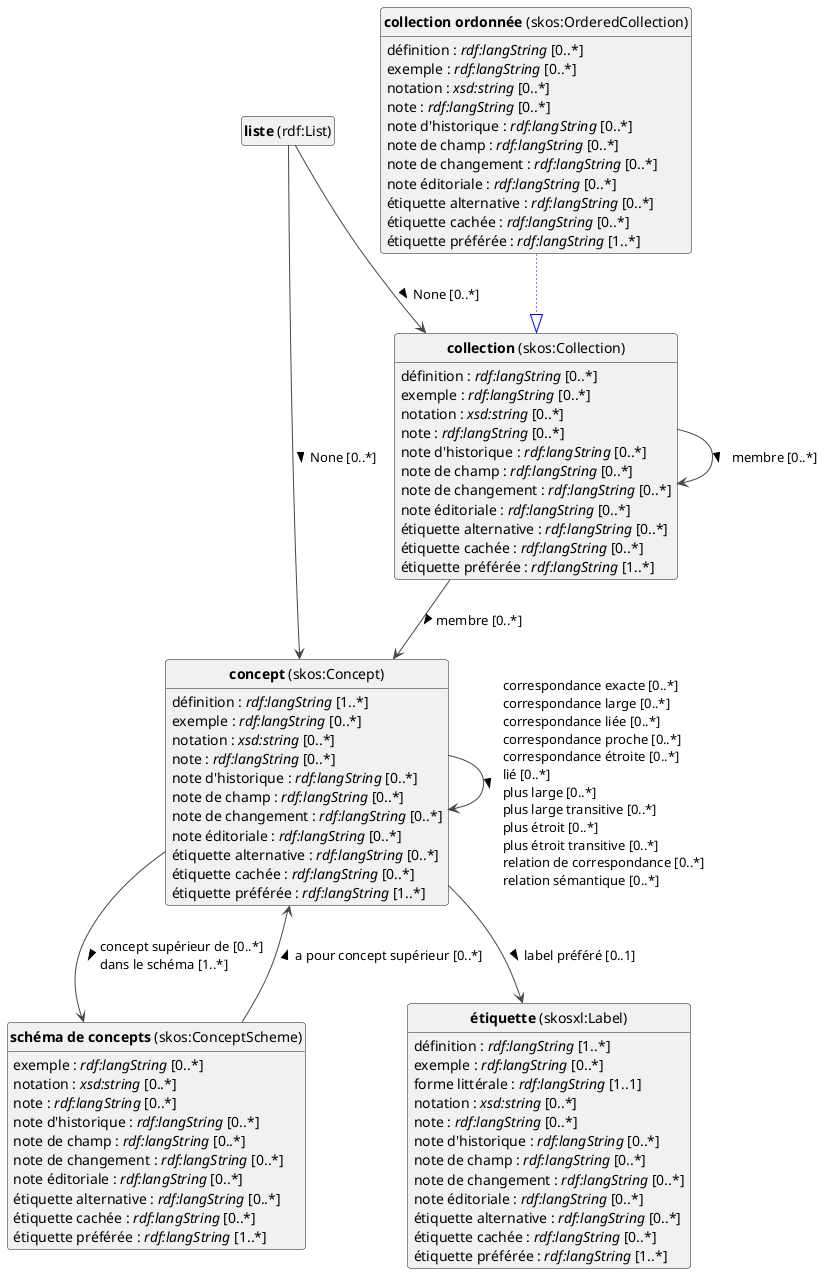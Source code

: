 @startuml
!theme vibrant
skinparam classFontSize 14
!define LIGHTORANGE
skinparam componentStyle uml2
skinparam wrapMessageWidth 1000
skinparam wrapWidth 1000
' skinparam ArrowColor #Maroon
' Remove shadows
skinparam shadowing false
'skinparam linetype polyline
skinparam ArrowMessageAlignment left
top to bottom direction


class "<b>collection</b> (skos:Collection)" as skos_Collection [[#skos%3ACollection]]
class "<b>collection ordonnée</b> (skos:OrderedCollection)" as skos_OrderedCollection [[#skos%3AOrderedCollection]]
class "<b>collection</b> (skos:Collection)" as skos_Collection [[#skos%3ACollection]]
class "<b>concept</b> (skos:Concept)" as skos_Concept [[#skos%3AConcept]]
class "<b>liste</b> (rdf:List)" as rdf_List [[#rdf%3AList]]
class "<b>schéma de concepts</b> (skos:ConceptScheme)" as skos_ConceptScheme [[#skos%3AConceptScheme]]
class "<b>étiquette</b> (skosxl:Label)" as skosxl_Label [[#skosxl%3ALabel]]


skos_Collection : définition : <i>rdf:langString</i> [0..*]
skos_Collection : exemple : <i>rdf:langString</i> [0..*]
skos_Collection : notation : <i>xsd:string</i> [0..*]
skos_Collection : note : <i>rdf:langString</i> [0..*]
skos_Collection : note d'historique : <i>rdf:langString</i> [0..*]
skos_Collection : note de champ : <i>rdf:langString</i> [0..*]
skos_Collection : note de changement : <i>rdf:langString</i> [0..*]
skos_Collection : note éditoriale : <i>rdf:langString</i> [0..*]
skos_Collection : étiquette alternative : <i>rdf:langString</i> [0..*]
skos_Collection : étiquette cachée : <i>rdf:langString</i> [0..*]
skos_Collection : étiquette préférée : <i>rdf:langString</i> [1..*]

skos_Collection --> skos_Collection :membre [0..*]  > 
skos_Collection --> skos_Concept :membre [0..*]  > 


skos_OrderedCollection --|> skos_Collection #blue;line.dotted;text:blue

skos_OrderedCollection : définition : <i>rdf:langString</i> [0..*]
skos_OrderedCollection : exemple : <i>rdf:langString</i> [0..*]
skos_OrderedCollection : notation : <i>xsd:string</i> [0..*]
skos_OrderedCollection : note : <i>rdf:langString</i> [0..*]
skos_OrderedCollection : note d'historique : <i>rdf:langString</i> [0..*]
skos_OrderedCollection : note de champ : <i>rdf:langString</i> [0..*]
skos_OrderedCollection : note de changement : <i>rdf:langString</i> [0..*]
skos_OrderedCollection : note éditoriale : <i>rdf:langString</i> [0..*]
skos_OrderedCollection : étiquette alternative : <i>rdf:langString</i> [0..*]
skos_OrderedCollection : étiquette cachée : <i>rdf:langString</i> [0..*]
skos_OrderedCollection : étiquette préférée : <i>rdf:langString</i> [1..*]




skos_Concept : définition : <i>rdf:langString</i> [1..*]
skos_Concept : exemple : <i>rdf:langString</i> [0..*]
skos_Concept : notation : <i>xsd:string</i> [0..*]
skos_Concept : note : <i>rdf:langString</i> [0..*]
skos_Concept : note d'historique : <i>rdf:langString</i> [0..*]
skos_Concept : note de champ : <i>rdf:langString</i> [0..*]
skos_Concept : note de changement : <i>rdf:langString</i> [0..*]
skos_Concept : note éditoriale : <i>rdf:langString</i> [0..*]
skos_Concept : étiquette alternative : <i>rdf:langString</i> [0..*]
skos_Concept : étiquette cachée : <i>rdf:langString</i> [0..*]
skos_Concept : étiquette préférée : <i>rdf:langString</i> [1..*]

skos_Concept --> skos_Concept :correspondance exacte [0..*]  \lcorrespondance large [0..*]  \lcorrespondance liée [0..*]  \lcorrespondance proche [0..*]  \lcorrespondance étroite [0..*]  \llié [0..*]  \lplus large [0..*]  \lplus large transitive [0..*]  \lplus étroit [0..*]  \lplus étroit transitive [0..*]  \lrelation de correspondance [0..*]  \lrelation sémantique [0..*]  > 
skos_Concept --> skos_ConceptScheme :concept supérieur de [0..*]  \ldans le schéma [1..*]  > 
skos_Concept --> skosxl_Label :label préféré [0..1]  > 



rdf_List --> skos_Collection :None [0..*]  > 
rdf_List --> skos_Concept :None [0..*]  > 


skos_ConceptScheme : exemple : <i>rdf:langString</i> [0..*]
skos_ConceptScheme : notation : <i>xsd:string</i> [0..*]
skos_ConceptScheme : note : <i>rdf:langString</i> [0..*]
skos_ConceptScheme : note d'historique : <i>rdf:langString</i> [0..*]
skos_ConceptScheme : note de champ : <i>rdf:langString</i> [0..*]
skos_ConceptScheme : note de changement : <i>rdf:langString</i> [0..*]
skos_ConceptScheme : note éditoriale : <i>rdf:langString</i> [0..*]
skos_ConceptScheme : étiquette alternative : <i>rdf:langString</i> [0..*]
skos_ConceptScheme : étiquette cachée : <i>rdf:langString</i> [0..*]
skos_ConceptScheme : étiquette préférée : <i>rdf:langString</i> [1..*]

skos_ConceptScheme --> skos_Concept :a pour concept supérieur [0..*]  > 



skosxl_Label : définition : <i>rdf:langString</i> [1..*]
skosxl_Label : exemple : <i>rdf:langString</i> [0..*]
skosxl_Label : forme littérale : <i>rdf:langString</i> [1..1]
skosxl_Label : notation : <i>xsd:string</i> [0..*]
skosxl_Label : note : <i>rdf:langString</i> [0..*]
skosxl_Label : note d'historique : <i>rdf:langString</i> [0..*]
skosxl_Label : note de champ : <i>rdf:langString</i> [0..*]
skosxl_Label : note de changement : <i>rdf:langString</i> [0..*]
skosxl_Label : note éditoriale : <i>rdf:langString</i> [0..*]
skosxl_Label : étiquette alternative : <i>rdf:langString</i> [0..*]
skosxl_Label : étiquette cachée : <i>rdf:langString</i> [0..*]
skosxl_Label : étiquette préférée : <i>rdf:langString</i> [1..*]




hide circle
hide methods
hide empty members
@enduml


